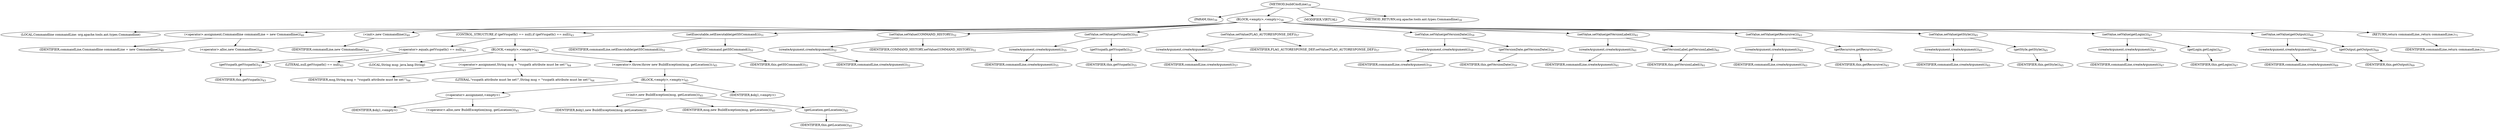 digraph "buildCmdLine" {  
"35" [label = <(METHOD,buildCmdLine)<SUB>39</SUB>> ]
"6" [label = <(PARAM,this)<SUB>39</SUB>> ]
"36" [label = <(BLOCK,&lt;empty&gt;,&lt;empty&gt;)<SUB>39</SUB>> ]
"4" [label = <(LOCAL,Commandline commandLine: org.apache.tools.ant.types.Commandline)> ]
"37" [label = <(&lt;operator&gt;.assignment,Commandline commandLine = new Commandline())<SUB>40</SUB>> ]
"38" [label = <(IDENTIFIER,commandLine,Commandline commandLine = new Commandline())<SUB>40</SUB>> ]
"39" [label = <(&lt;operator&gt;.alloc,new Commandline())<SUB>40</SUB>> ]
"40" [label = <(&lt;init&gt;,new Commandline())<SUB>40</SUB>> ]
"3" [label = <(IDENTIFIER,commandLine,new Commandline())<SUB>40</SUB>> ]
"41" [label = <(CONTROL_STRUCTURE,if (getVsspath() == null),if (getVsspath() == null))<SUB>43</SUB>> ]
"42" [label = <(&lt;operator&gt;.equals,getVsspath() == null)<SUB>43</SUB>> ]
"43" [label = <(getVsspath,getVsspath())<SUB>43</SUB>> ]
"5" [label = <(IDENTIFIER,this,getVsspath())<SUB>43</SUB>> ]
"44" [label = <(LITERAL,null,getVsspath() == null)<SUB>43</SUB>> ]
"45" [label = <(BLOCK,&lt;empty&gt;,&lt;empty&gt;)<SUB>43</SUB>> ]
"46" [label = <(LOCAL,String msg: java.lang.String)> ]
"47" [label = <(&lt;operator&gt;.assignment,String msg = &quot;vsspath attribute must be set!&quot;)<SUB>44</SUB>> ]
"48" [label = <(IDENTIFIER,msg,String msg = &quot;vsspath attribute must be set!&quot;)<SUB>44</SUB>> ]
"49" [label = <(LITERAL,&quot;vsspath attribute must be set!&quot;,String msg = &quot;vsspath attribute must be set!&quot;)<SUB>44</SUB>> ]
"50" [label = <(&lt;operator&gt;.throw,throw new BuildException(msg, getLocation());)<SUB>45</SUB>> ]
"51" [label = <(BLOCK,&lt;empty&gt;,&lt;empty&gt;)<SUB>45</SUB>> ]
"52" [label = <(&lt;operator&gt;.assignment,&lt;empty&gt;)> ]
"53" [label = <(IDENTIFIER,$obj1,&lt;empty&gt;)> ]
"54" [label = <(&lt;operator&gt;.alloc,new BuildException(msg, getLocation()))<SUB>45</SUB>> ]
"55" [label = <(&lt;init&gt;,new BuildException(msg, getLocation()))<SUB>45</SUB>> ]
"56" [label = <(IDENTIFIER,$obj1,new BuildException(msg, getLocation()))> ]
"57" [label = <(IDENTIFIER,msg,new BuildException(msg, getLocation()))<SUB>45</SUB>> ]
"58" [label = <(getLocation,getLocation())<SUB>45</SUB>> ]
"7" [label = <(IDENTIFIER,this,getLocation())<SUB>45</SUB>> ]
"59" [label = <(IDENTIFIER,$obj1,&lt;empty&gt;)> ]
"60" [label = <(setExecutable,setExecutable(getSSCommand()))<SUB>51</SUB>> ]
"61" [label = <(IDENTIFIER,commandLine,setExecutable(getSSCommand()))<SUB>51</SUB>> ]
"62" [label = <(getSSCommand,getSSCommand())<SUB>51</SUB>> ]
"8" [label = <(IDENTIFIER,this,getSSCommand())<SUB>51</SUB>> ]
"63" [label = <(setValue,setValue(COMMAND_HISTORY))<SUB>52</SUB>> ]
"64" [label = <(createArgument,createArgument())<SUB>52</SUB>> ]
"65" [label = <(IDENTIFIER,commandLine,createArgument())<SUB>52</SUB>> ]
"66" [label = <(IDENTIFIER,COMMAND_HISTORY,setValue(COMMAND_HISTORY))<SUB>52</SUB>> ]
"67" [label = <(setValue,setValue(getVsspath()))<SUB>55</SUB>> ]
"68" [label = <(createArgument,createArgument())<SUB>55</SUB>> ]
"69" [label = <(IDENTIFIER,commandLine,createArgument())<SUB>55</SUB>> ]
"70" [label = <(getVsspath,getVsspath())<SUB>55</SUB>> ]
"9" [label = <(IDENTIFIER,this,getVsspath())<SUB>55</SUB>> ]
"71" [label = <(setValue,setValue(FLAG_AUTORESPONSE_DEF))<SUB>57</SUB>> ]
"72" [label = <(createArgument,createArgument())<SUB>57</SUB>> ]
"73" [label = <(IDENTIFIER,commandLine,createArgument())<SUB>57</SUB>> ]
"74" [label = <(IDENTIFIER,FLAG_AUTORESPONSE_DEF,setValue(FLAG_AUTORESPONSE_DEF))<SUB>57</SUB>> ]
"75" [label = <(setValue,setValue(getVersionDate()))<SUB>59</SUB>> ]
"76" [label = <(createArgument,createArgument())<SUB>59</SUB>> ]
"77" [label = <(IDENTIFIER,commandLine,createArgument())<SUB>59</SUB>> ]
"78" [label = <(getVersionDate,getVersionDate())<SUB>59</SUB>> ]
"10" [label = <(IDENTIFIER,this,getVersionDate())<SUB>59</SUB>> ]
"79" [label = <(setValue,setValue(getVersionLabel()))<SUB>61</SUB>> ]
"80" [label = <(createArgument,createArgument())<SUB>61</SUB>> ]
"81" [label = <(IDENTIFIER,commandLine,createArgument())<SUB>61</SUB>> ]
"82" [label = <(getVersionLabel,getVersionLabel())<SUB>61</SUB>> ]
"11" [label = <(IDENTIFIER,this,getVersionLabel())<SUB>61</SUB>> ]
"83" [label = <(setValue,setValue(getRecursive()))<SUB>63</SUB>> ]
"84" [label = <(createArgument,createArgument())<SUB>63</SUB>> ]
"85" [label = <(IDENTIFIER,commandLine,createArgument())<SUB>63</SUB>> ]
"86" [label = <(getRecursive,getRecursive())<SUB>63</SUB>> ]
"12" [label = <(IDENTIFIER,this,getRecursive())<SUB>63</SUB>> ]
"87" [label = <(setValue,setValue(getStyle()))<SUB>65</SUB>> ]
"88" [label = <(createArgument,createArgument())<SUB>65</SUB>> ]
"89" [label = <(IDENTIFIER,commandLine,createArgument())<SUB>65</SUB>> ]
"90" [label = <(getStyle,getStyle())<SUB>65</SUB>> ]
"13" [label = <(IDENTIFIER,this,getStyle())<SUB>65</SUB>> ]
"91" [label = <(setValue,setValue(getLogin()))<SUB>67</SUB>> ]
"92" [label = <(createArgument,createArgument())<SUB>67</SUB>> ]
"93" [label = <(IDENTIFIER,commandLine,createArgument())<SUB>67</SUB>> ]
"94" [label = <(getLogin,getLogin())<SUB>67</SUB>> ]
"14" [label = <(IDENTIFIER,this,getLogin())<SUB>67</SUB>> ]
"95" [label = <(setValue,setValue(getOutput()))<SUB>69</SUB>> ]
"96" [label = <(createArgument,createArgument())<SUB>69</SUB>> ]
"97" [label = <(IDENTIFIER,commandLine,createArgument())<SUB>69</SUB>> ]
"98" [label = <(getOutput,getOutput())<SUB>69</SUB>> ]
"15" [label = <(IDENTIFIER,this,getOutput())<SUB>69</SUB>> ]
"99" [label = <(RETURN,return commandLine;,return commandLine;)<SUB>71</SUB>> ]
"100" [label = <(IDENTIFIER,commandLine,return commandLine;)<SUB>71</SUB>> ]
"101" [label = <(MODIFIER,VIRTUAL)> ]
"102" [label = <(METHOD_RETURN,org.apache.tools.ant.types.Commandline)<SUB>39</SUB>> ]
  "35" -> "6" 
  "35" -> "36" 
  "35" -> "101" 
  "35" -> "102" 
  "36" -> "4" 
  "36" -> "37" 
  "36" -> "40" 
  "36" -> "41" 
  "36" -> "60" 
  "36" -> "63" 
  "36" -> "67" 
  "36" -> "71" 
  "36" -> "75" 
  "36" -> "79" 
  "36" -> "83" 
  "36" -> "87" 
  "36" -> "91" 
  "36" -> "95" 
  "36" -> "99" 
  "37" -> "38" 
  "37" -> "39" 
  "40" -> "3" 
  "41" -> "42" 
  "41" -> "45" 
  "42" -> "43" 
  "42" -> "44" 
  "43" -> "5" 
  "45" -> "46" 
  "45" -> "47" 
  "45" -> "50" 
  "47" -> "48" 
  "47" -> "49" 
  "50" -> "51" 
  "51" -> "52" 
  "51" -> "55" 
  "51" -> "59" 
  "52" -> "53" 
  "52" -> "54" 
  "55" -> "56" 
  "55" -> "57" 
  "55" -> "58" 
  "58" -> "7" 
  "60" -> "61" 
  "60" -> "62" 
  "62" -> "8" 
  "63" -> "64" 
  "63" -> "66" 
  "64" -> "65" 
  "67" -> "68" 
  "67" -> "70" 
  "68" -> "69" 
  "70" -> "9" 
  "71" -> "72" 
  "71" -> "74" 
  "72" -> "73" 
  "75" -> "76" 
  "75" -> "78" 
  "76" -> "77" 
  "78" -> "10" 
  "79" -> "80" 
  "79" -> "82" 
  "80" -> "81" 
  "82" -> "11" 
  "83" -> "84" 
  "83" -> "86" 
  "84" -> "85" 
  "86" -> "12" 
  "87" -> "88" 
  "87" -> "90" 
  "88" -> "89" 
  "90" -> "13" 
  "91" -> "92" 
  "91" -> "94" 
  "92" -> "93" 
  "94" -> "14" 
  "95" -> "96" 
  "95" -> "98" 
  "96" -> "97" 
  "98" -> "15" 
  "99" -> "100" 
}
